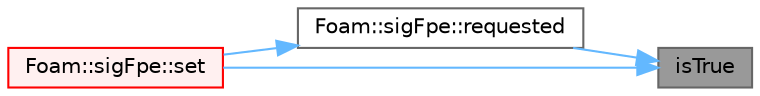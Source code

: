 digraph "isTrue"
{
 // LATEX_PDF_SIZE
  bgcolor="transparent";
  edge [fontname=Helvetica,fontsize=10,labelfontname=Helvetica,labelfontsize=10];
  node [fontname=Helvetica,fontsize=10,shape=box,height=0.2,width=0.4];
  rankdir="RL";
  Node1 [id="Node000001",label="isTrue",height=0.2,width=0.4,color="gray40", fillcolor="grey60", style="filled", fontcolor="black",tooltip=" "];
  Node1 -> Node2 [id="edge1_Node000001_Node000002",dir="back",color="steelblue1",style="solid",tooltip=" "];
  Node2 [id="Node000002",label="Foam::sigFpe::requested",height=0.2,width=0.4,color="grey40", fillcolor="white", style="filled",URL="$classFoam_1_1sigFpe.html#af88c8ce6911c08cf5f2c4bba660a600b",tooltip=" "];
  Node2 -> Node3 [id="edge2_Node000002_Node000003",dir="back",color="steelblue1",style="solid",tooltip=" "];
  Node3 [id="Node000003",label="Foam::sigFpe::set",height=0.2,width=0.4,color="red", fillcolor="#FFF0F0", style="filled",URL="$classFoam_1_1sigFpe.html#a2dafe27b076ccf50e0c971fbbe393374",tooltip=" "];
  Node1 -> Node3 [id="edge3_Node000001_Node000003",dir="back",color="steelblue1",style="solid",tooltip=" "];
}
